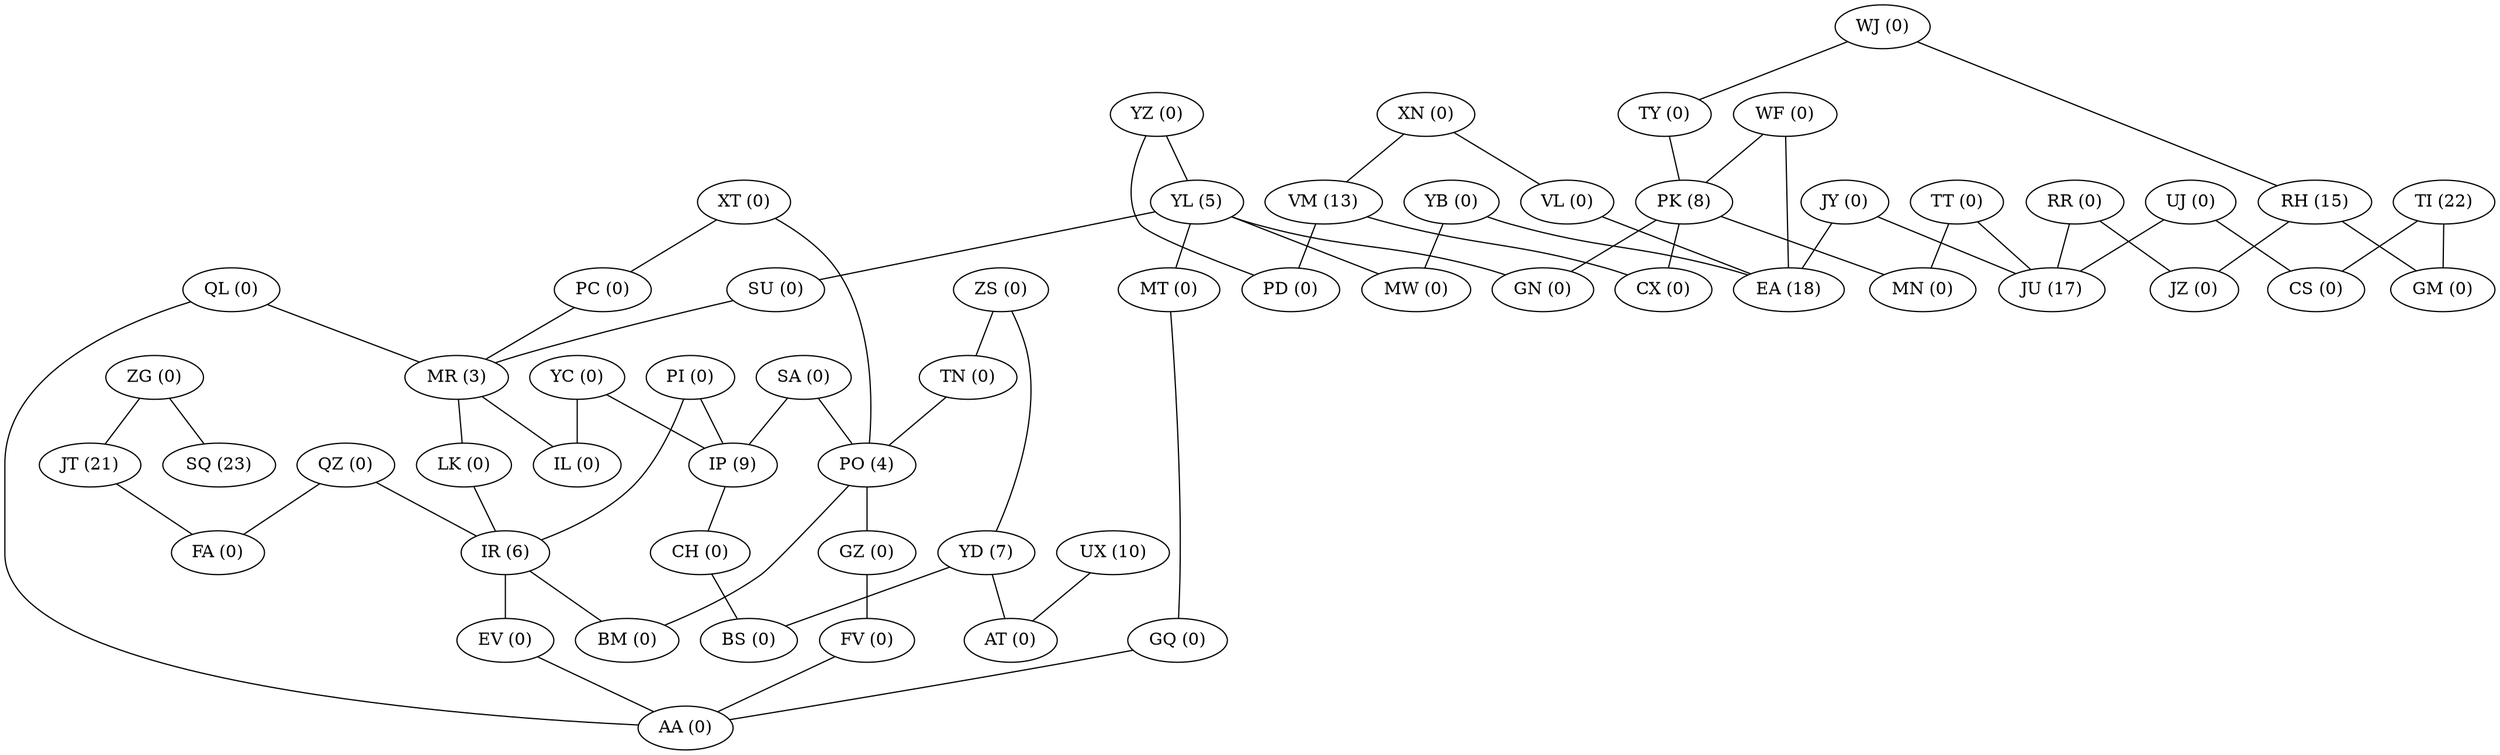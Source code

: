 graph tunnels {
QZ [label="QZ (0)"]
FV [label="FV (0)"]
GZ [label="GZ (0)"]
QL [label="QL (0)"]
AA [label="AA (0)"]
SQ [label="SQ (23)"]
PK [label="PK (8)"]
GQ [label="GQ (0)"]
TI [label="TI (22)"]
JU [label="JU (17)"]
YD [label="YD (7)"]
YB [label="YB (0)"]
FA [label="FA (0)"]
TN [label="TN (0)"]
MW [label="MW (0)"]
XN [label="XN (0)"]
MN [label="MN (0)"]
IP [label="IP (9)"]
PD [label="PD (0)"]
ZS [label="ZS (0)"]
PC [label="PC (0)"]
VM [label="VM (13)"]
PO [label="PO (4)"]
GN [label="GN (0)"]
YL [label="YL (5)"]
IR [label="IR (6)"]
GM [label="GM (0)"]
CS [label="CS (0)"]
EA [label="EA (18)"]
LK [label="LK (0)"]
BM [label="BM (0)"]
JZ [label="JZ (0)"]
SA [label="SA (0)"]
XT [label="XT (0)"]
YC [label="YC (0)"]
RH [label="RH (15)"]
CH [label="CH (0)"]
JY [label="JY (0)"]
TY [label="TY (0)"]
WJ [label="WJ (0)"]
IL [label="IL (0)"]
BS [label="BS (0)"]
AT [label="AT (0)"]
UJ [label="UJ (0)"]
VL [label="VL (0)"]
JT [label="JT (21)"]
UX [label="UX (10)"]
RR [label="RR (0)"]
TT [label="TT (0)"]
MT [label="MT (0)"]
EV [label="EV (0)"]
ZG [label="ZG (0)"]
WF [label="WF (0)"]
YZ [label="YZ (0)"]
MR [label="MR (3)"]
PI [label="PI (0)"]
CX [label="CX (0)"]
SU [label="SU (0)"]
QZ -- IR
QZ -- FA
FV -- AA
GZ -- FV
QL -- MR
QL -- AA
PK -- MN
PK -- GN
PK -- CX
GQ -- AA
TI -- GM
TI -- CS
YD -- AT
YD -- BS
YB -- EA
YB -- MW
TN -- PO
XN -- VL
XN -- VM
IP -- CH
ZS -- TN
ZS -- YD
PC -- MR
VM -- CX
VM -- PD
PO -- GZ
PO -- BM
YL -- MT
YL -- GN
YL -- SU
YL -- MW
IR -- BM
IR -- EV
LK -- IR
SA -- IP
SA -- PO
XT -- PO
XT -- PC
YC -- IP
YC -- IL
RH -- JZ
RH -- GM
CH -- BS
JY -- EA
JY -- JU
TY -- PK
WJ -- TY
WJ -- RH
UJ -- CS
UJ -- JU
VL -- EA
JT -- FA
UX -- AT
RR -- JZ
RR -- JU
TT -- JU
TT -- MN
MT -- GQ
EV -- AA
ZG -- JT
ZG -- SQ
WF -- EA
WF -- PK
YZ -- PD
YZ -- YL
MR -- LK
MR -- IL
PI -- IR
PI -- IP
SU -- MR
}